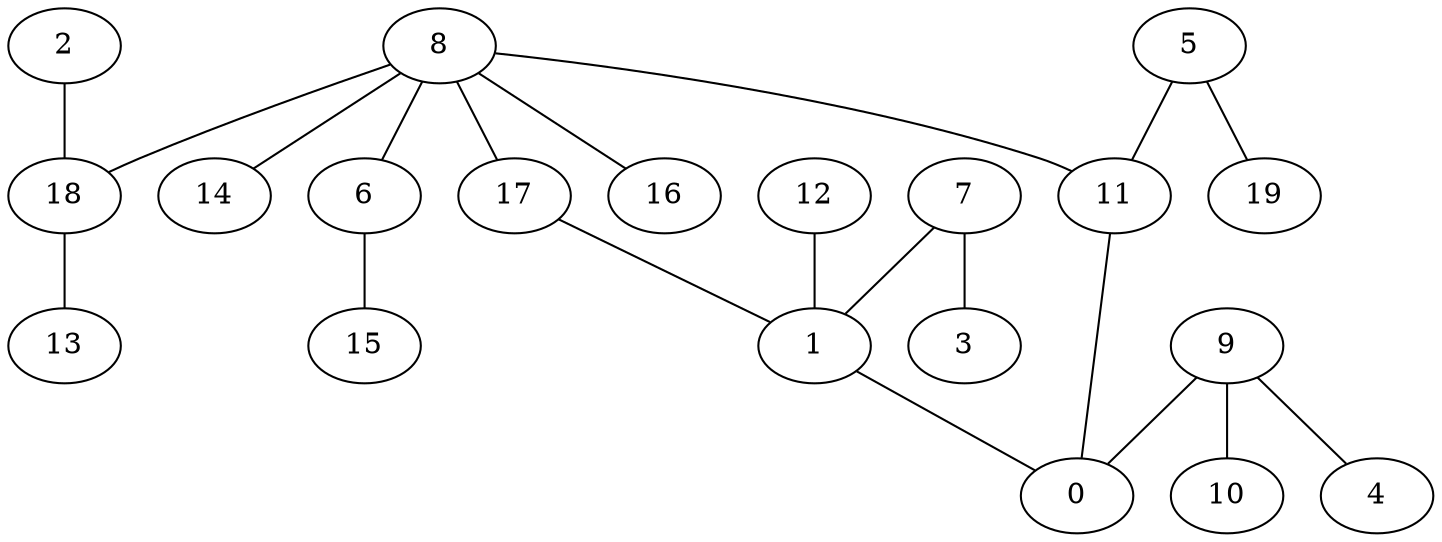 digraph GG_graph {

subgraph G_graph {
edge [color = black]
"2" -> "18" [dir = none]
"6" -> "15" [dir = none]
"8" -> "6" [dir = none]
"8" -> "16" [dir = none]
"8" -> "14" [dir = none]
"8" -> "11" [dir = none]
"8" -> "18" [dir = none]
"8" -> "17" [dir = none]
"5" -> "19" [dir = none]
"5" -> "11" [dir = none]
"18" -> "13" [dir = none]
"9" -> "4" [dir = none]
"9" -> "10" [dir = none]
"9" -> "0" [dir = none]
"1" -> "0" [dir = none]
"12" -> "1" [dir = none]
"17" -> "1" [dir = none]
"7" -> "3" [dir = none]
"7" -> "1" [dir = none]
"11" -> "0" [dir = none]
}

}
